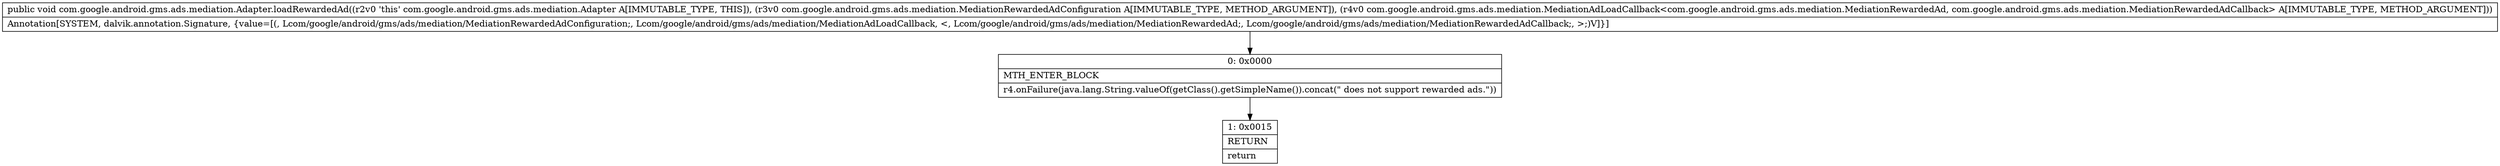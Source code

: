 digraph "CFG forcom.google.android.gms.ads.mediation.Adapter.loadRewardedAd(Lcom\/google\/android\/gms\/ads\/mediation\/MediationRewardedAdConfiguration;Lcom\/google\/android\/gms\/ads\/mediation\/MediationAdLoadCallback;)V" {
Node_0 [shape=record,label="{0\:\ 0x0000|MTH_ENTER_BLOCK\l|r4.onFailure(java.lang.String.valueOf(getClass().getSimpleName()).concat(\" does not support rewarded ads.\"))\l}"];
Node_1 [shape=record,label="{1\:\ 0x0015|RETURN\l|return\l}"];
MethodNode[shape=record,label="{public void com.google.android.gms.ads.mediation.Adapter.loadRewardedAd((r2v0 'this' com.google.android.gms.ads.mediation.Adapter A[IMMUTABLE_TYPE, THIS]), (r3v0 com.google.android.gms.ads.mediation.MediationRewardedAdConfiguration A[IMMUTABLE_TYPE, METHOD_ARGUMENT]), (r4v0 com.google.android.gms.ads.mediation.MediationAdLoadCallback\<com.google.android.gms.ads.mediation.MediationRewardedAd, com.google.android.gms.ads.mediation.MediationRewardedAdCallback\> A[IMMUTABLE_TYPE, METHOD_ARGUMENT]))  | Annotation[SYSTEM, dalvik.annotation.Signature, \{value=[(, Lcom\/google\/android\/gms\/ads\/mediation\/MediationRewardedAdConfiguration;, Lcom\/google\/android\/gms\/ads\/mediation\/MediationAdLoadCallback, \<, Lcom\/google\/android\/gms\/ads\/mediation\/MediationRewardedAd;, Lcom\/google\/android\/gms\/ads\/mediation\/MediationRewardedAdCallback;, \>;)V]\}]\l}"];
MethodNode -> Node_0;
Node_0 -> Node_1;
}

